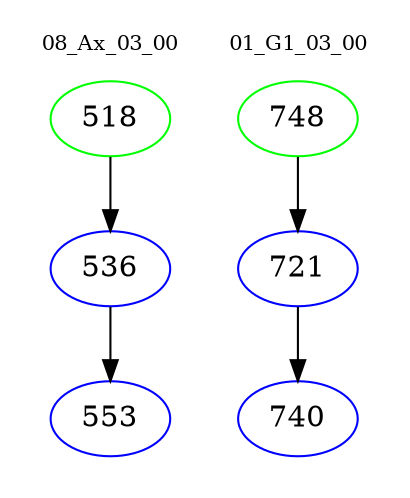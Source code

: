 digraph{
subgraph cluster_0 {
color = white
label = "08_Ax_03_00";
fontsize=10;
T0_518 [label="518", color="green"]
T0_518 -> T0_536 [color="black"]
T0_536 [label="536", color="blue"]
T0_536 -> T0_553 [color="black"]
T0_553 [label="553", color="blue"]
}
subgraph cluster_1 {
color = white
label = "01_G1_03_00";
fontsize=10;
T1_748 [label="748", color="green"]
T1_748 -> T1_721 [color="black"]
T1_721 [label="721", color="blue"]
T1_721 -> T1_740 [color="black"]
T1_740 [label="740", color="blue"]
}
}

